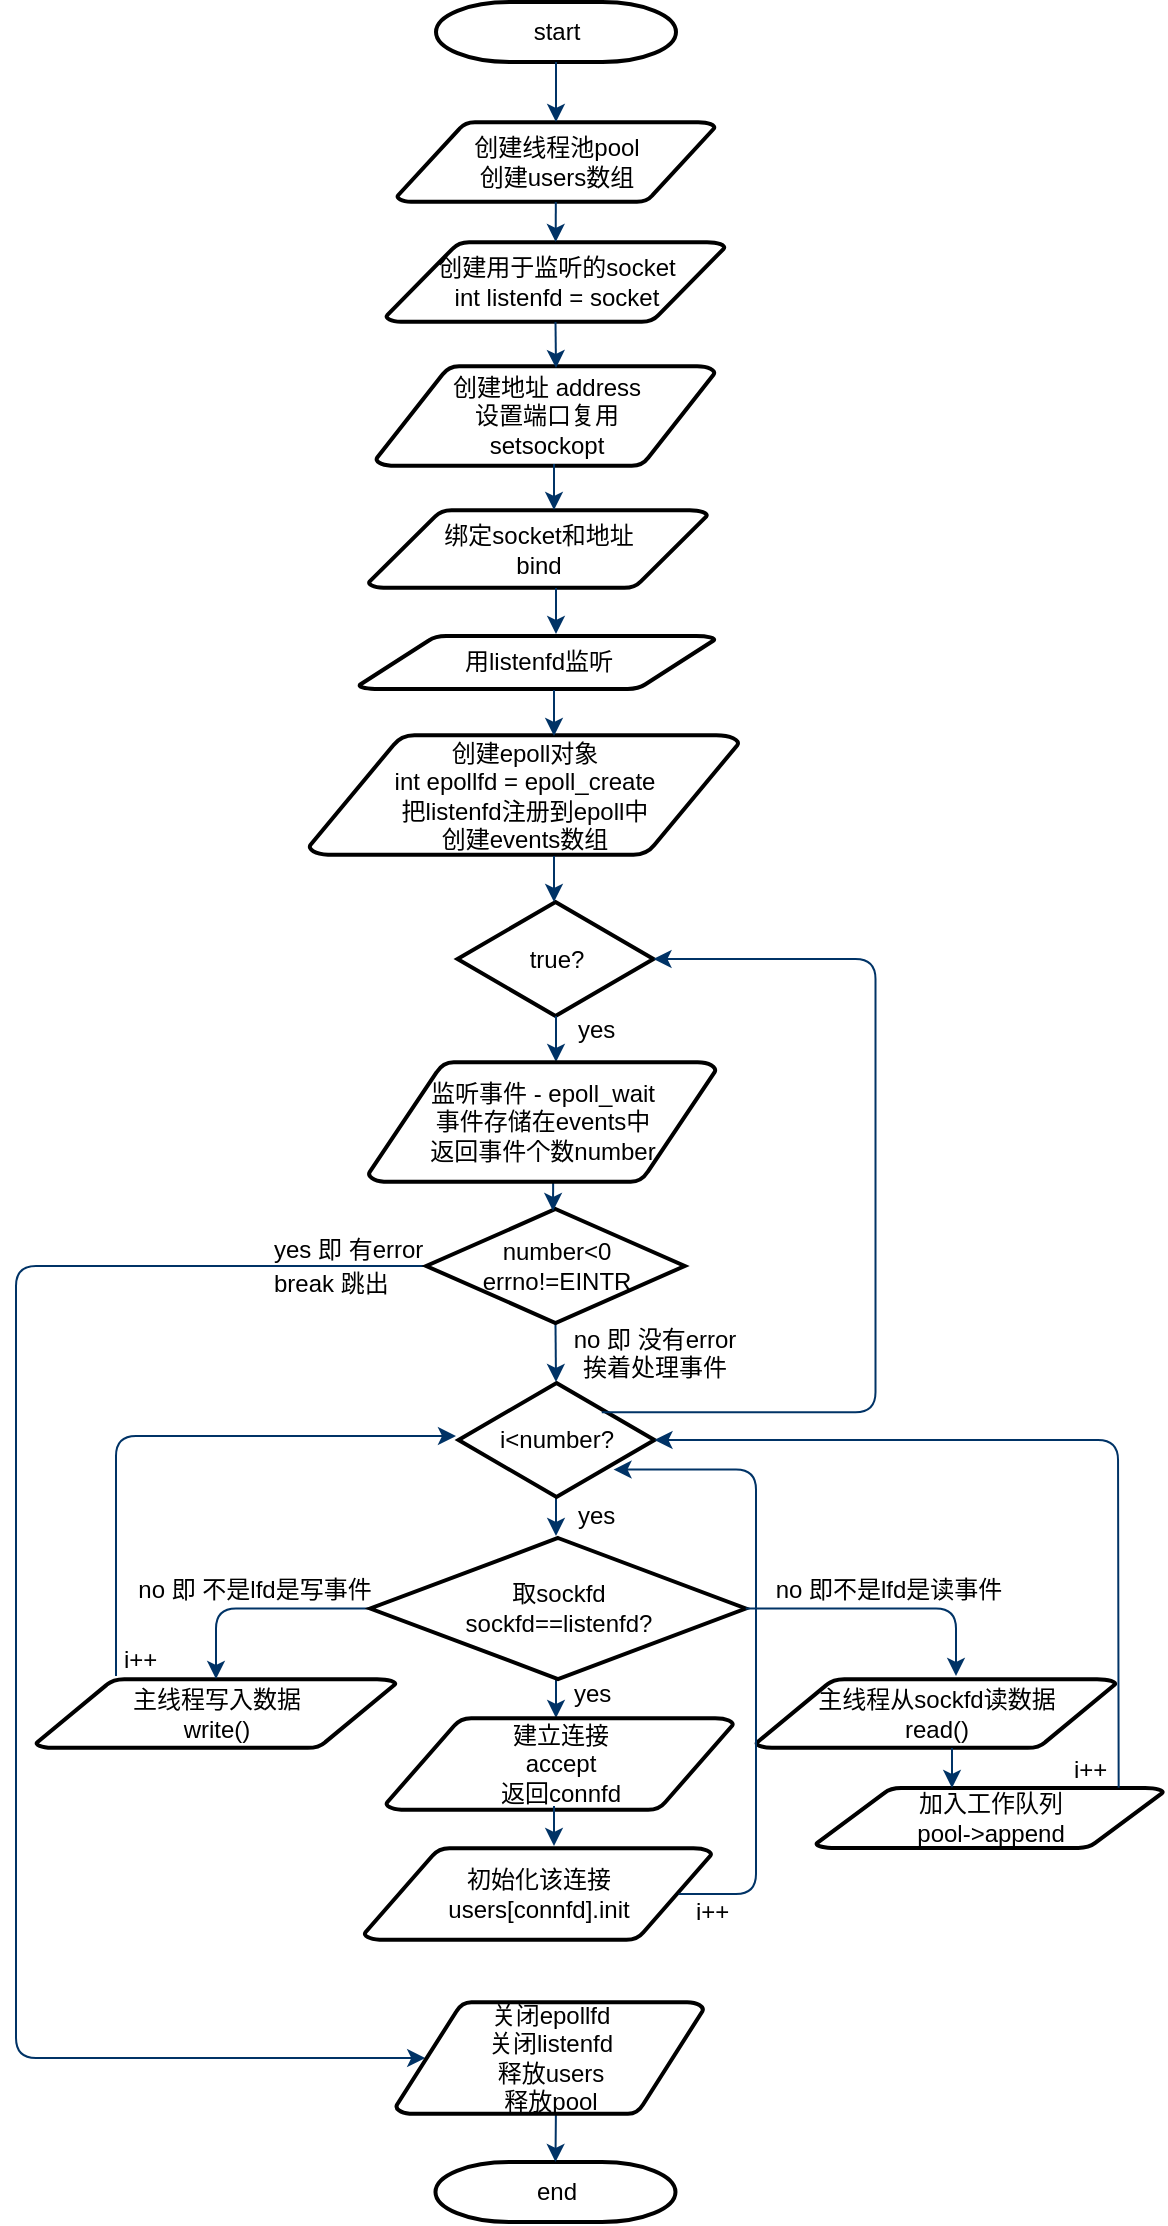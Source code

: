 <mxfile version="21.0.2" type="github">
  <diagram id="6a731a19-8d31-9384-78a2-239565b7b9f0" name="Page-1">
    <mxGraphModel dx="1980" dy="835" grid="1" gridSize="10" guides="1" tooltips="1" connect="1" arrows="1" fold="1" page="1" pageScale="1" pageWidth="1169" pageHeight="827" background="none" math="0" shadow="0">
      <root>
        <mxCell id="0" />
        <mxCell id="1" parent="0" />
        <mxCell id="2" value="start" style="shape=mxgraph.flowchart.terminator;strokeWidth=2;gradientColor=none;gradientDirection=north;fontStyle=0;html=1;" parent="1" vertex="1">
          <mxGeometry x="541" y="69" width="120" height="30" as="geometry" />
        </mxCell>
        <mxCell id="3" value="创建线程池pool&lt;br&gt;创建users数组" style="shape=mxgraph.flowchart.data;strokeWidth=2;gradientColor=none;gradientDirection=north;fontStyle=0;html=1;" parent="1" vertex="1">
          <mxGeometry x="521.5" y="129" width="159" height="40" as="geometry" />
        </mxCell>
        <mxCell id="5" value="创建用于监听的socket&lt;br&gt;int listenfd = socket" style="shape=mxgraph.flowchart.data;strokeWidth=2;gradientColor=none;gradientDirection=north;fontStyle=0;html=1;" parent="1" vertex="1">
          <mxGeometry x="516" y="189" width="169.5" height="40" as="geometry" />
        </mxCell>
        <mxCell id="6" value="true?" style="shape=mxgraph.flowchart.decision;strokeWidth=2;gradientColor=none;gradientDirection=north;fontStyle=0;html=1;" parent="1" vertex="1">
          <mxGeometry x="551.75" y="519" width="98" height="57" as="geometry" />
        </mxCell>
        <mxCell id="7" style="fontStyle=1;strokeColor=#003366;strokeWidth=1;html=1;" parent="1" source="2" target="3" edge="1">
          <mxGeometry relative="1" as="geometry" />
        </mxCell>
        <mxCell id="8" style="fontStyle=1;strokeColor=#003366;strokeWidth=1;html=1;" parent="1" source="3" target="5" edge="1">
          <mxGeometry relative="1" as="geometry" />
        </mxCell>
        <mxCell id="11" value="yes" style="text;fontStyle=0;html=1;strokeColor=none;gradientColor=none;fillColor=none;strokeWidth=2;" parent="1" vertex="1">
          <mxGeometry x="610.25" y="569" width="40" height="26" as="geometry" />
        </mxCell>
        <mxCell id="12" value="" style="edgeStyle=elbowEdgeStyle;elbow=horizontal;fontColor=#001933;fontStyle=1;strokeColor=#003366;strokeWidth=1;html=1;" parent="1" source="6" target="4" edge="1">
          <mxGeometry x="281" y="-1" width="100" height="100" as="geometry">
            <mxPoint x="281" y="99" as="sourcePoint" />
            <mxPoint x="381" y="-1" as="targetPoint" />
          </mxGeometry>
        </mxCell>
        <mxCell id="14" value="no 即不是lfd是读事件" style="text;fontStyle=0;html=1;strokeColor=none;gradientColor=none;fillColor=none;strokeWidth=2;align=center;" parent="1" vertex="1">
          <mxGeometry x="747" y="849" width="40" height="26" as="geometry" />
        </mxCell>
        <mxCell id="17" value="" style="edgeStyle=elbowEdgeStyle;elbow=horizontal;fontStyle=1;strokeColor=#003366;strokeWidth=1;html=1;startArrow=none;" parent="1" edge="1">
          <mxGeometry x="285" y="56" width="100" height="100" as="geometry">
            <mxPoint x="601" y="816" as="sourcePoint" />
            <mxPoint x="601" y="836" as="targetPoint" />
          </mxGeometry>
        </mxCell>
        <mxCell id="40" value="end" style="shape=mxgraph.flowchart.terminator;strokeWidth=2;gradientColor=none;gradientDirection=north;fontStyle=0;html=1;" parent="1" vertex="1">
          <mxGeometry x="540.74" y="1149" width="120" height="30" as="geometry" />
        </mxCell>
        <mxCell id="43" value="" style="edgeStyle=elbowEdgeStyle;elbow=vertical;entryX=0.5;entryY=0;entryPerimeter=0;fontStyle=1;strokeColor=#003366;strokeWidth=1;html=1;" parent="1" target="40" edge="1">
          <mxGeometry x="280.74" y="-761" width="100" height="100" as="geometry">
            <mxPoint x="601" y="1089" as="sourcePoint" />
            <mxPoint x="380.74" y="-761" as="targetPoint" />
          </mxGeometry>
        </mxCell>
        <mxCell id="54" value="" style="edgeStyle=elbowEdgeStyle;elbow=horizontal;fontStyle=1;strokeColor=#003366;strokeWidth=1;html=1;exitX=0;exitY=0.5;exitDx=0;exitDy=0;exitPerimeter=0;entryX=0.095;entryY=0.5;entryDx=0;entryDy=0;entryPerimeter=0;" parent="1" source="ogRnIA-VlkdB2omSrmeh-84" target="ogRnIA-VlkdB2omSrmeh-90" edge="1">
          <mxGeometry x="281" y="-1" width="100" height="100" as="geometry">
            <mxPoint x="461" y="699" as="sourcePoint" />
            <mxPoint x="481" y="649" as="targetPoint" />
            <Array as="points">
              <mxPoint x="331" y="939" />
              <mxPoint x="371" y="239" />
              <mxPoint x="401" y="969" />
            </Array>
          </mxGeometry>
        </mxCell>
        <mxCell id="ogRnIA-VlkdB2omSrmeh-56" value="创建地址 address&lt;br&gt;设置端口复用&lt;br&gt;setsockopt" style="shape=mxgraph.flowchart.data;strokeWidth=2;gradientColor=none;gradientDirection=north;fontStyle=0;html=1;" vertex="1" parent="1">
          <mxGeometry x="511" y="251" width="169.5" height="50" as="geometry" />
        </mxCell>
        <mxCell id="ogRnIA-VlkdB2omSrmeh-57" value="绑定socket和地址&lt;br&gt;bind" style="shape=mxgraph.flowchart.data;strokeWidth=2;gradientColor=none;gradientDirection=north;fontStyle=0;html=1;" vertex="1" parent="1">
          <mxGeometry x="507.25" y="323" width="169.5" height="39" as="geometry" />
        </mxCell>
        <mxCell id="ogRnIA-VlkdB2omSrmeh-58" value="用listenfd监听" style="shape=mxgraph.flowchart.data;strokeWidth=2;gradientColor=none;gradientDirection=north;fontStyle=0;html=1;" vertex="1" parent="1">
          <mxGeometry x="502.5" y="386" width="178" height="26.5" as="geometry" />
        </mxCell>
        <mxCell id="ogRnIA-VlkdB2omSrmeh-59" value="创建epoll对象&lt;br&gt;int epollfd = epoll_create&lt;br&gt;把listenfd注册到epoll中&lt;br&gt;创建events数组" style="shape=mxgraph.flowchart.data;strokeWidth=2;gradientColor=none;gradientDirection=north;fontStyle=0;html=1;" vertex="1" parent="1">
          <mxGeometry x="477.5" y="435.5" width="215" height="60" as="geometry" />
        </mxCell>
        <mxCell id="ogRnIA-VlkdB2omSrmeh-60" style="fontStyle=1;strokeColor=#003366;strokeWidth=1;html=1;exitX=0.5;exitY=1;exitDx=0;exitDy=0;exitPerimeter=0;" edge="1" parent="1" source="5">
          <mxGeometry relative="1" as="geometry">
            <mxPoint x="611" y="232" as="sourcePoint" />
            <mxPoint x="601" y="252" as="targetPoint" />
          </mxGeometry>
        </mxCell>
        <mxCell id="ogRnIA-VlkdB2omSrmeh-61" style="fontStyle=1;strokeColor=#003366;strokeWidth=1;html=1;exitX=0.5;exitY=1;exitDx=0;exitDy=0;exitPerimeter=0;" edge="1" parent="1">
          <mxGeometry relative="1" as="geometry">
            <mxPoint x="600" y="300" as="sourcePoint" />
            <mxPoint x="600" y="323" as="targetPoint" />
          </mxGeometry>
        </mxCell>
        <mxCell id="ogRnIA-VlkdB2omSrmeh-62" style="fontStyle=1;strokeColor=#003366;strokeWidth=1;html=1;exitX=0.5;exitY=1;exitDx=0;exitDy=0;exitPerimeter=0;" edge="1" parent="1">
          <mxGeometry relative="1" as="geometry">
            <mxPoint x="601" y="362" as="sourcePoint" />
            <mxPoint x="601" y="385" as="targetPoint" />
          </mxGeometry>
        </mxCell>
        <mxCell id="ogRnIA-VlkdB2omSrmeh-63" style="fontStyle=1;strokeColor=#003366;strokeWidth=1;html=1;exitX=0.5;exitY=1;exitDx=0;exitDy=0;exitPerimeter=0;" edge="1" parent="1">
          <mxGeometry relative="1" as="geometry">
            <mxPoint x="600" y="413" as="sourcePoint" />
            <mxPoint x="600" y="436" as="targetPoint" />
          </mxGeometry>
        </mxCell>
        <mxCell id="ogRnIA-VlkdB2omSrmeh-64" style="fontStyle=1;strokeColor=#003366;strokeWidth=1;html=1;exitX=0.5;exitY=1;exitDx=0;exitDy=0;exitPerimeter=0;" edge="1" parent="1">
          <mxGeometry relative="1" as="geometry">
            <mxPoint x="600" y="496" as="sourcePoint" />
            <mxPoint x="600" y="519" as="targetPoint" />
          </mxGeometry>
        </mxCell>
        <mxCell id="ogRnIA-VlkdB2omSrmeh-67" value="i&amp;lt;number?" style="shape=mxgraph.flowchart.decision;strokeWidth=2;gradientColor=none;gradientDirection=north;fontStyle=0;html=1;" vertex="1" parent="1">
          <mxGeometry x="552.25" y="759.5" width="98" height="57" as="geometry" />
        </mxCell>
        <mxCell id="ogRnIA-VlkdB2omSrmeh-73" value="yes" style="text;fontStyle=0;html=1;strokeColor=none;gradientColor=none;fillColor=none;strokeWidth=2;" vertex="1" parent="1">
          <mxGeometry x="609.75" y="812" width="40" height="26" as="geometry" />
        </mxCell>
        <mxCell id="ogRnIA-VlkdB2omSrmeh-78" value="" style="edgeStyle=elbowEdgeStyle;elbow=horizontal;fontStyle=1;strokeColor=#003366;strokeWidth=1;html=1;startArrow=none;" edge="1" parent="1">
          <mxGeometry x="284.64" y="-42.5" width="100" height="100" as="geometry">
            <mxPoint x="600.64" y="717.5" as="sourcePoint" />
            <mxPoint x="601" y="759" as="targetPoint" />
          </mxGeometry>
        </mxCell>
        <mxCell id="ogRnIA-VlkdB2omSrmeh-80" value="yes" style="text;fontStyle=0;html=1;strokeColor=none;gradientColor=none;fillColor=none;strokeWidth=2;" vertex="1" parent="1">
          <mxGeometry x="607.75" y="901" width="40" height="26" as="geometry" />
        </mxCell>
        <mxCell id="ogRnIA-VlkdB2omSrmeh-81" value="" style="edgeStyle=elbowEdgeStyle;elbow=horizontal;fontStyle=1;strokeColor=#003366;strokeWidth=1;html=1;startArrow=none;" edge="1" parent="1">
          <mxGeometry x="285" y="147" width="100" height="100" as="geometry">
            <mxPoint x="601" y="907" as="sourcePoint" />
            <mxPoint x="601" y="927" as="targetPoint" />
          </mxGeometry>
        </mxCell>
        <mxCell id="ogRnIA-VlkdB2omSrmeh-82" value="建立连接&lt;br&gt;accept&lt;br&gt;返回connfd" style="shape=mxgraph.flowchart.data;strokeWidth=2;gradientColor=none;gradientDirection=north;fontStyle=0;html=1;" vertex="1" parent="1">
          <mxGeometry x="516" y="927" width="173.75" height="46" as="geometry" />
        </mxCell>
        <mxCell id="ogRnIA-VlkdB2omSrmeh-83" value="初始化该连接&lt;br&gt;users[connfd].init" style="shape=mxgraph.flowchart.data;strokeWidth=2;gradientColor=none;gradientDirection=north;fontStyle=0;html=1;" vertex="1" parent="1">
          <mxGeometry x="505.12" y="992" width="173.75" height="46" as="geometry" />
        </mxCell>
        <mxCell id="ogRnIA-VlkdB2omSrmeh-84" value="number&amp;lt;0&lt;br&gt;errno!=EINTR" style="shape=mxgraph.flowchart.decision;strokeWidth=2;gradientColor=none;gradientDirection=north;fontStyle=0;html=1;" vertex="1" parent="1">
          <mxGeometry x="536.12" y="672.5" width="129.25" height="57" as="geometry" />
        </mxCell>
        <mxCell id="ogRnIA-VlkdB2omSrmeh-85" value="yes 即 有error" style="text;fontStyle=0;html=1;strokeColor=none;gradientColor=none;fillColor=none;strokeWidth=2;" vertex="1" parent="1">
          <mxGeometry x="458" y="679" width="40" height="26" as="geometry" />
        </mxCell>
        <mxCell id="ogRnIA-VlkdB2omSrmeh-86" value="主线程从sockfd读数据&lt;br&gt;read()" style="shape=mxgraph.flowchart.data;strokeWidth=2;gradientColor=none;gradientDirection=north;fontStyle=0;html=1;" vertex="1" parent="1">
          <mxGeometry x="701" y="907.5" width="180" height="34.5" as="geometry" />
        </mxCell>
        <mxCell id="ogRnIA-VlkdB2omSrmeh-87" value="no 即 不是lfd是写事件" style="text;fontStyle=0;html=1;strokeColor=none;gradientColor=none;fillColor=none;strokeWidth=2;align=center;" vertex="1" parent="1">
          <mxGeometry x="430" y="849" width="40" height="26" as="geometry" />
        </mxCell>
        <mxCell id="ogRnIA-VlkdB2omSrmeh-88" value="加入工作队列&lt;br&gt;pool-&amp;gt;append" style="shape=mxgraph.flowchart.data;strokeWidth=2;gradientColor=none;gradientDirection=north;fontStyle=0;html=1;" vertex="1" parent="1">
          <mxGeometry x="731" y="962" width="173.75" height="30" as="geometry" />
        </mxCell>
        <mxCell id="ogRnIA-VlkdB2omSrmeh-89" value="主线程写入数据&lt;br&gt;write()" style="shape=mxgraph.flowchart.data;strokeWidth=2;gradientColor=none;gradientDirection=north;fontStyle=0;html=1;" vertex="1" parent="1">
          <mxGeometry x="341" y="907.5" width="180" height="34.5" as="geometry" />
        </mxCell>
        <mxCell id="ogRnIA-VlkdB2omSrmeh-90" value="关闭epollfd&lt;br&gt;关闭listenfd&lt;br&gt;释放users&lt;br&gt;释放pool" style="shape=mxgraph.flowchart.data;strokeWidth=2;gradientColor=none;gradientDirection=north;fontStyle=0;html=1;" vertex="1" parent="1">
          <mxGeometry x="521" y="1069" width="153.75" height="56" as="geometry" />
        </mxCell>
        <mxCell id="ogRnIA-VlkdB2omSrmeh-91" value="" style="edgeStyle=elbowEdgeStyle;elbow=horizontal;fontStyle=1;strokeColor=#003366;strokeWidth=1;html=1;startArrow=none;" edge="1" parent="1">
          <mxGeometry x="283.64" y="-111.5" width="100" height="100" as="geometry">
            <mxPoint x="599.64" y="648.5" as="sourcePoint" />
            <mxPoint x="599.64" y="673.5" as="targetPoint" />
          </mxGeometry>
        </mxCell>
        <mxCell id="4" value="监听事件 - epoll_wait&lt;br&gt;事件存储在events中&lt;br&gt;返回事件个数number" style="shape=mxgraph.flowchart.data;strokeWidth=2;gradientColor=none;gradientDirection=north;fontStyle=0;html=1;" parent="1" vertex="1">
          <mxGeometry x="507.25" y="599" width="173.75" height="60" as="geometry" />
        </mxCell>
        <mxCell id="ogRnIA-VlkdB2omSrmeh-92" value="" style="edgeStyle=elbowEdgeStyle;elbow=horizontal;fontStyle=1;strokeColor=#003366;strokeWidth=1;html=1;startArrow=none;" edge="1" parent="1">
          <mxGeometry x="284" y="211" width="100" height="100" as="geometry">
            <mxPoint x="600" y="971" as="sourcePoint" />
            <mxPoint x="600" y="991" as="targetPoint" />
          </mxGeometry>
        </mxCell>
        <mxCell id="ogRnIA-VlkdB2omSrmeh-93" value="no 即 没有error &lt;br&gt;挨着处理事件" style="text;fontStyle=0;html=1;strokeColor=none;gradientColor=none;fillColor=none;strokeWidth=2;align=center;" vertex="1" parent="1">
          <mxGeometry x="630.37" y="724" width="40" height="23.5" as="geometry" />
        </mxCell>
        <mxCell id="ogRnIA-VlkdB2omSrmeh-94" value="" style="edgeStyle=elbowEdgeStyle;elbow=horizontal;fontStyle=1;strokeColor=#003366;strokeWidth=1;html=1;exitX=0;exitY=0.5;exitDx=0;exitDy=0;entryX=0.5;entryY=0;entryDx=0;entryDy=0;entryPerimeter=0;exitPerimeter=0;" edge="1" parent="1" source="ogRnIA-VlkdB2omSrmeh-79">
          <mxGeometry x="291" y="26" width="100" height="100" as="geometry">
            <mxPoint x="546" y="728" as="sourcePoint" />
            <mxPoint x="431" y="907.5" as="targetPoint" />
            <Array as="points">
              <mxPoint x="431" y="886" />
              <mxPoint x="411" y="996" />
            </Array>
          </mxGeometry>
        </mxCell>
        <mxCell id="ogRnIA-VlkdB2omSrmeh-79" value="取sockfd&lt;br&gt;sockfd==listenfd?" style="shape=mxgraph.flowchart.decision;strokeWidth=2;gradientColor=none;gradientDirection=north;fontStyle=0;html=1;" vertex="1" parent="1">
          <mxGeometry x="508.13" y="837" width="187.75" height="70.5" as="geometry" />
        </mxCell>
        <mxCell id="ogRnIA-VlkdB2omSrmeh-95" value="" style="edgeStyle=elbowEdgeStyle;elbow=horizontal;fontStyle=1;strokeColor=#003366;strokeWidth=1;html=1;exitX=1;exitY=0.5;exitDx=0;exitDy=0;exitPerimeter=0;" edge="1" parent="1" source="ogRnIA-VlkdB2omSrmeh-79">
          <mxGeometry x="680.75" y="25.5" width="100" height="100" as="geometry">
            <mxPoint x="897.75" y="871.5" as="sourcePoint" />
            <mxPoint x="801" y="906" as="targetPoint" />
            <Array as="points">
              <mxPoint x="801" y="886" />
              <mxPoint x="815.75" y="875.5" />
              <mxPoint x="800.75" y="995.5" />
            </Array>
          </mxGeometry>
        </mxCell>
        <mxCell id="ogRnIA-VlkdB2omSrmeh-96" value="" style="edgeStyle=elbowEdgeStyle;elbow=horizontal;fontStyle=1;strokeColor=#003366;strokeWidth=1;html=1;startArrow=none;" edge="1" parent="1">
          <mxGeometry x="483" y="182" width="100" height="100" as="geometry">
            <mxPoint x="799" y="942" as="sourcePoint" />
            <mxPoint x="799" y="962" as="targetPoint" />
          </mxGeometry>
        </mxCell>
        <mxCell id="ogRnIA-VlkdB2omSrmeh-97" value="" style="edgeStyle=elbowEdgeStyle;elbow=horizontal;fontStyle=1;strokeColor=#003366;strokeWidth=1;html=1;" edge="1" parent="1">
          <mxGeometry x="352.75" y="173" width="100" height="100" as="geometry">
            <mxPoint x="381" y="906" as="sourcePoint" />
            <mxPoint x="551" y="786" as="targetPoint" />
            <Array as="points">
              <mxPoint x="381" y="706" />
              <mxPoint x="442.75" y="413" />
              <mxPoint x="472.75" y="1143" />
            </Array>
          </mxGeometry>
        </mxCell>
        <mxCell id="ogRnIA-VlkdB2omSrmeh-98" value="" style="edgeStyle=elbowEdgeStyle;elbow=horizontal;fontStyle=1;strokeColor=#003366;strokeWidth=1;html=1;entryX=1;entryY=0.5;entryDx=0;entryDy=0;entryPerimeter=0;exitX=0.871;exitY=-0.004;exitDx=0;exitDy=0;exitPerimeter=0;" edge="1" parent="1" source="ogRnIA-VlkdB2omSrmeh-88" target="ogRnIA-VlkdB2omSrmeh-67">
          <mxGeometry x="672.75" y="240" width="100" height="100" as="geometry">
            <mxPoint x="881" y="956" as="sourcePoint" />
            <mxPoint x="872" y="632" as="targetPoint" />
            <Array as="points">
              <mxPoint x="882" y="766" />
              <mxPoint x="901" y="726" />
              <mxPoint x="901" y="726" />
              <mxPoint x="762.75" y="480" />
              <mxPoint x="792.75" y="1210" />
            </Array>
          </mxGeometry>
        </mxCell>
        <mxCell id="ogRnIA-VlkdB2omSrmeh-99" value="" style="edgeStyle=elbowEdgeStyle;elbow=horizontal;fontStyle=1;strokeColor=#003366;strokeWidth=1;html=1;exitX=0.905;exitY=0.5;exitDx=0;exitDy=0;exitPerimeter=0;entryX=0.791;entryY=0.759;entryDx=0;entryDy=0;entryPerimeter=0;" edge="1" parent="1" source="ogRnIA-VlkdB2omSrmeh-83" target="ogRnIA-VlkdB2omSrmeh-67">
          <mxGeometry x="682.75" y="250" width="100" height="100" as="geometry">
            <mxPoint x="892" y="972" as="sourcePoint" />
            <mxPoint x="651" y="786" as="targetPoint" />
            <Array as="points">
              <mxPoint x="701" y="796" />
              <mxPoint x="911" y="736" />
              <mxPoint x="911" y="736" />
              <mxPoint x="772.75" y="490" />
              <mxPoint x="802.75" y="1220" />
            </Array>
          </mxGeometry>
        </mxCell>
        <mxCell id="ogRnIA-VlkdB2omSrmeh-101" value="i++" style="text;fontStyle=0;html=1;strokeColor=none;gradientColor=none;fillColor=none;strokeWidth=2;" vertex="1" parent="1">
          <mxGeometry x="383" y="883.5" width="40" height="26" as="geometry" />
        </mxCell>
        <mxCell id="ogRnIA-VlkdB2omSrmeh-103" value="i++" style="text;fontStyle=0;html=1;strokeColor=none;gradientColor=none;fillColor=none;strokeWidth=2;" vertex="1" parent="1">
          <mxGeometry x="858" y="939" width="40" height="26" as="geometry" />
        </mxCell>
        <mxCell id="ogRnIA-VlkdB2omSrmeh-105" value="i++" style="text;fontStyle=0;html=1;strokeColor=none;gradientColor=none;fillColor=none;strokeWidth=2;" vertex="1" parent="1">
          <mxGeometry x="669" y="1010" width="40" height="26" as="geometry" />
        </mxCell>
        <mxCell id="ogRnIA-VlkdB2omSrmeh-107" value="" style="edgeStyle=elbowEdgeStyle;elbow=horizontal;fontStyle=1;strokeColor=#003366;strokeWidth=1;html=1;entryX=1;entryY=0.5;entryDx=0;entryDy=0;entryPerimeter=0;exitX=0.731;exitY=0.256;exitDx=0;exitDy=0;exitPerimeter=0;" edge="1" parent="1" source="ogRnIA-VlkdB2omSrmeh-67" target="6">
          <mxGeometry x="742.5" y="-22.5" width="100" height="100" as="geometry">
            <mxPoint x="651" y="759" as="sourcePoint" />
            <mxPoint x="689.75" y="530.5" as="targetPoint" />
            <Array as="points">
              <mxPoint x="760.75" y="523.5" />
              <mxPoint x="970.75" y="463.5" />
              <mxPoint x="970.75" y="463.5" />
              <mxPoint x="832.5" y="217.5" />
              <mxPoint x="862.5" y="947.5" />
            </Array>
          </mxGeometry>
        </mxCell>
        <mxCell id="ogRnIA-VlkdB2omSrmeh-109" value="break 跳出" style="text;fontStyle=0;html=1;strokeColor=none;gradientColor=none;fillColor=none;strokeWidth=2;" vertex="1" parent="1">
          <mxGeometry x="458" y="696" width="40" height="26" as="geometry" />
        </mxCell>
      </root>
    </mxGraphModel>
  </diagram>
</mxfile>
